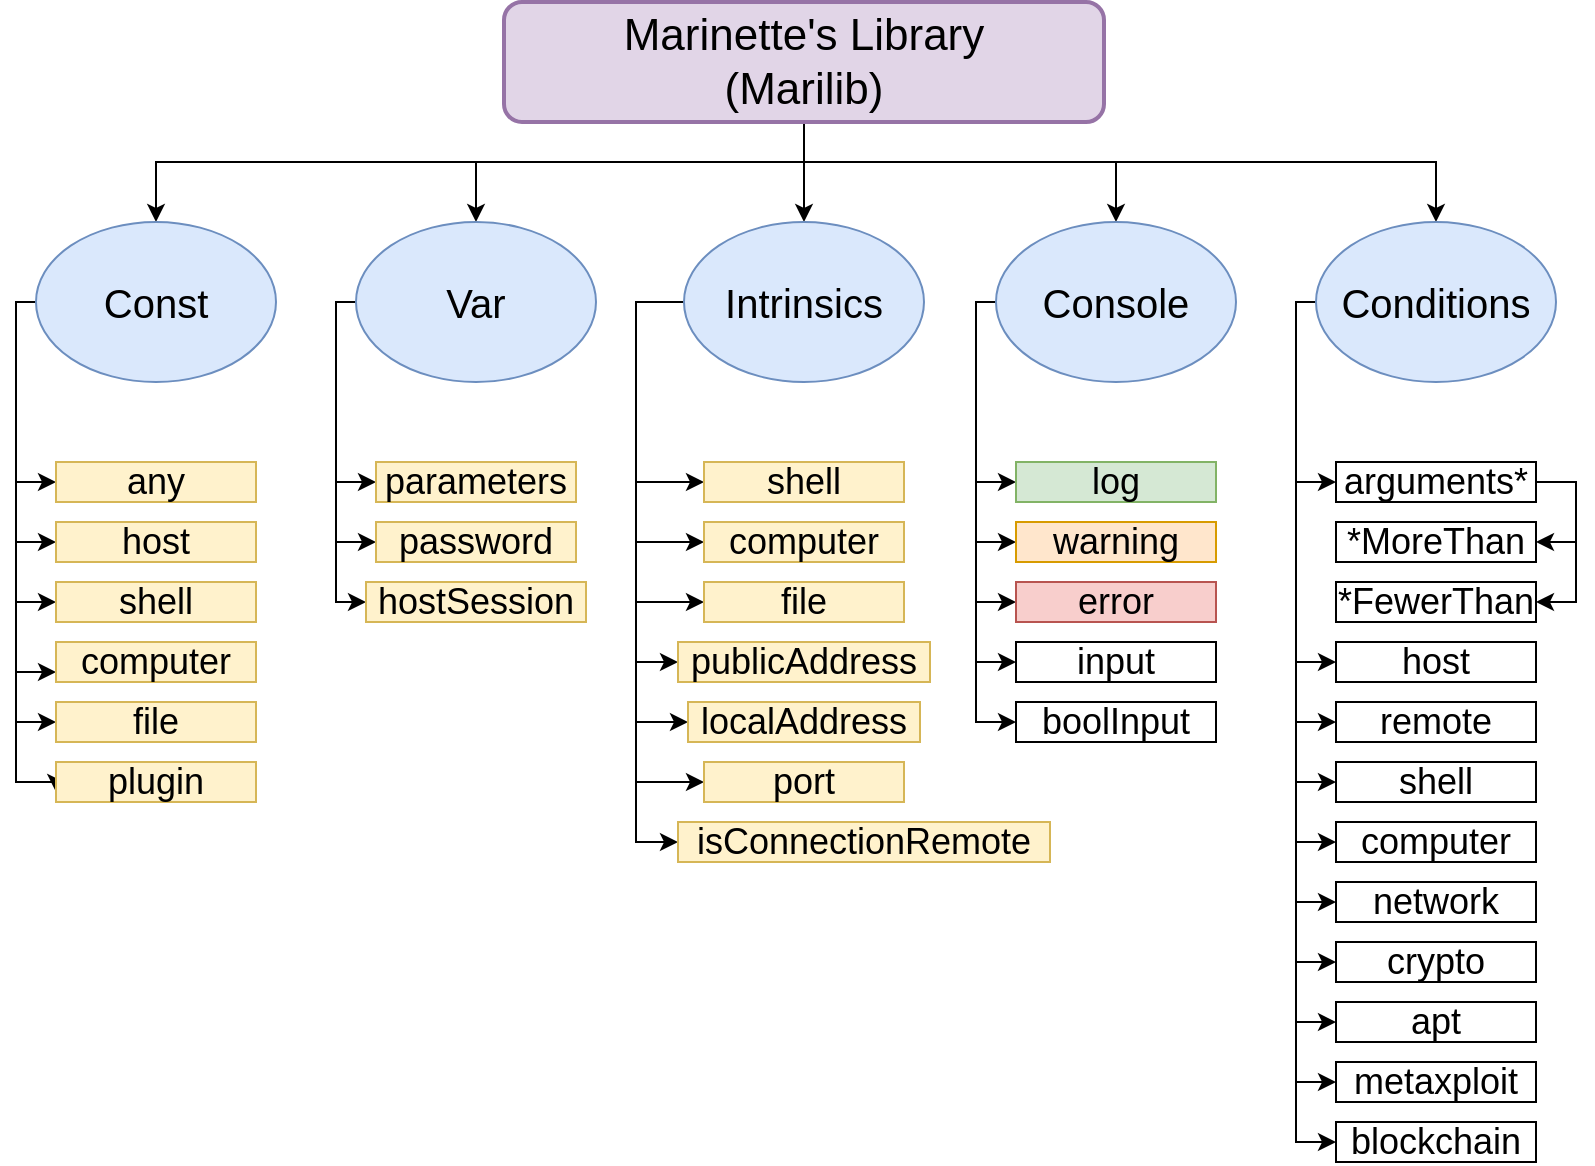 <mxfile version="24.6.4" type="device">
  <diagram name="Страница — 1" id="sjlsFN0KjwH__UNlGHdt">
    <mxGraphModel dx="1050" dy="629" grid="1" gridSize="10" guides="1" tooltips="1" connect="1" arrows="1" fold="1" page="1" pageScale="1" pageWidth="827" pageHeight="1169" math="0" shadow="0">
      <root>
        <mxCell id="0" />
        <mxCell id="1" parent="0" />
        <mxCell id="Hw-WeK4HJ11k3lf1xmXb-17" style="edgeStyle=orthogonalEdgeStyle;rounded=0;orthogonalLoop=1;jettySize=auto;html=1;entryX=0.5;entryY=0;entryDx=0;entryDy=0;" parent="1" source="Hw-WeK4HJ11k3lf1xmXb-3" target="Hw-WeK4HJ11k3lf1xmXb-13" edge="1">
          <mxGeometry relative="1" as="geometry">
            <Array as="points">
              <mxPoint x="414" y="130" />
              <mxPoint x="90" y="130" />
            </Array>
          </mxGeometry>
        </mxCell>
        <mxCell id="Hw-WeK4HJ11k3lf1xmXb-18" style="edgeStyle=orthogonalEdgeStyle;rounded=0;orthogonalLoop=1;jettySize=auto;html=1;entryX=0.5;entryY=0;entryDx=0;entryDy=0;" parent="1" source="Hw-WeK4HJ11k3lf1xmXb-3" target="Hw-WeK4HJ11k3lf1xmXb-14" edge="1">
          <mxGeometry relative="1" as="geometry">
            <Array as="points">
              <mxPoint x="414" y="130" />
              <mxPoint x="250" y="130" />
            </Array>
          </mxGeometry>
        </mxCell>
        <mxCell id="Hw-WeK4HJ11k3lf1xmXb-19" style="edgeStyle=orthogonalEdgeStyle;rounded=0;orthogonalLoop=1;jettySize=auto;html=1;entryX=0.5;entryY=0;entryDx=0;entryDy=0;" parent="1" source="Hw-WeK4HJ11k3lf1xmXb-3" target="Hw-WeK4HJ11k3lf1xmXb-12" edge="1">
          <mxGeometry relative="1" as="geometry" />
        </mxCell>
        <mxCell id="Hw-WeK4HJ11k3lf1xmXb-20" style="edgeStyle=orthogonalEdgeStyle;rounded=0;orthogonalLoop=1;jettySize=auto;html=1;entryX=0.5;entryY=0;entryDx=0;entryDy=0;" parent="1" source="Hw-WeK4HJ11k3lf1xmXb-3" target="Hw-WeK4HJ11k3lf1xmXb-15" edge="1">
          <mxGeometry relative="1" as="geometry">
            <Array as="points">
              <mxPoint x="414" y="130" />
              <mxPoint x="570" y="130" />
            </Array>
          </mxGeometry>
        </mxCell>
        <mxCell id="Hw-WeK4HJ11k3lf1xmXb-21" style="edgeStyle=orthogonalEdgeStyle;rounded=0;orthogonalLoop=1;jettySize=auto;html=1;entryX=0.5;entryY=0;entryDx=0;entryDy=0;" parent="1" source="Hw-WeK4HJ11k3lf1xmXb-3" target="Hw-WeK4HJ11k3lf1xmXb-16" edge="1">
          <mxGeometry relative="1" as="geometry">
            <Array as="points">
              <mxPoint x="414" y="130" />
              <mxPoint x="730" y="130" />
            </Array>
          </mxGeometry>
        </mxCell>
        <mxCell id="Hw-WeK4HJ11k3lf1xmXb-3" value="&lt;font style=&quot;font-size: 22px;&quot;&gt;Marinette&#39;s Library&lt;/font&gt;&lt;div&gt;&lt;font style=&quot;font-size: 22px;&quot;&gt;(Marilib)&lt;/font&gt;&lt;/div&gt;" style="rounded=1;whiteSpace=wrap;html=1;glass=0;strokeWidth=2;fillColor=#e1d5e7;strokeColor=#9673a6;" parent="1" vertex="1">
          <mxGeometry x="264" y="50" width="300" height="60" as="geometry" />
        </mxCell>
        <mxCell id="Hw-WeK4HJ11k3lf1xmXb-57" style="edgeStyle=orthogonalEdgeStyle;rounded=0;orthogonalLoop=1;jettySize=auto;html=1;entryX=0;entryY=0.5;entryDx=0;entryDy=0;" parent="1" source="Hw-WeK4HJ11k3lf1xmXb-12" target="Hw-WeK4HJ11k3lf1xmXb-41" edge="1">
          <mxGeometry relative="1" as="geometry">
            <Array as="points">
              <mxPoint x="330" y="200" />
              <mxPoint x="330" y="290" />
            </Array>
          </mxGeometry>
        </mxCell>
        <mxCell id="Hw-WeK4HJ11k3lf1xmXb-58" style="edgeStyle=orthogonalEdgeStyle;rounded=0;orthogonalLoop=1;jettySize=auto;html=1;entryX=0;entryY=0.5;entryDx=0;entryDy=0;" parent="1" source="Hw-WeK4HJ11k3lf1xmXb-12" target="Hw-WeK4HJ11k3lf1xmXb-42" edge="1">
          <mxGeometry relative="1" as="geometry">
            <Array as="points">
              <mxPoint x="330" y="200" />
              <mxPoint x="330" y="320" />
            </Array>
          </mxGeometry>
        </mxCell>
        <mxCell id="Hw-WeK4HJ11k3lf1xmXb-59" style="edgeStyle=orthogonalEdgeStyle;rounded=0;orthogonalLoop=1;jettySize=auto;html=1;entryX=0;entryY=0.5;entryDx=0;entryDy=0;" parent="1" source="Hw-WeK4HJ11k3lf1xmXb-12" target="Hw-WeK4HJ11k3lf1xmXb-43" edge="1">
          <mxGeometry relative="1" as="geometry">
            <Array as="points">
              <mxPoint x="330" y="200" />
              <mxPoint x="330" y="350" />
            </Array>
          </mxGeometry>
        </mxCell>
        <mxCell id="Hw-WeK4HJ11k3lf1xmXb-60" style="edgeStyle=orthogonalEdgeStyle;rounded=0;orthogonalLoop=1;jettySize=auto;html=1;entryX=0;entryY=0.5;entryDx=0;entryDy=0;" parent="1" source="Hw-WeK4HJ11k3lf1xmXb-12" target="Hw-WeK4HJ11k3lf1xmXb-44" edge="1">
          <mxGeometry relative="1" as="geometry">
            <Array as="points">
              <mxPoint x="330" y="200" />
              <mxPoint x="330" y="380" />
            </Array>
          </mxGeometry>
        </mxCell>
        <mxCell id="Hw-WeK4HJ11k3lf1xmXb-61" style="edgeStyle=orthogonalEdgeStyle;rounded=0;orthogonalLoop=1;jettySize=auto;html=1;entryX=0;entryY=0.5;entryDx=0;entryDy=0;" parent="1" source="Hw-WeK4HJ11k3lf1xmXb-12" target="Hw-WeK4HJ11k3lf1xmXb-45" edge="1">
          <mxGeometry relative="1" as="geometry">
            <Array as="points">
              <mxPoint x="330" y="200" />
              <mxPoint x="330" y="410" />
            </Array>
          </mxGeometry>
        </mxCell>
        <mxCell id="Hw-WeK4HJ11k3lf1xmXb-62" style="edgeStyle=orthogonalEdgeStyle;rounded=0;orthogonalLoop=1;jettySize=auto;html=1;entryX=0;entryY=0.5;entryDx=0;entryDy=0;" parent="1" source="Hw-WeK4HJ11k3lf1xmXb-12" target="Hw-WeK4HJ11k3lf1xmXb-46" edge="1">
          <mxGeometry relative="1" as="geometry">
            <Array as="points">
              <mxPoint x="330" y="200" />
              <mxPoint x="330" y="440" />
            </Array>
          </mxGeometry>
        </mxCell>
        <mxCell id="Hw-WeK4HJ11k3lf1xmXb-63" style="edgeStyle=orthogonalEdgeStyle;rounded=0;orthogonalLoop=1;jettySize=auto;html=1;entryX=0;entryY=0.5;entryDx=0;entryDy=0;" parent="1" source="Hw-WeK4HJ11k3lf1xmXb-12" target="Hw-WeK4HJ11k3lf1xmXb-47" edge="1">
          <mxGeometry relative="1" as="geometry">
            <Array as="points">
              <mxPoint x="330" y="200" />
              <mxPoint x="330" y="470" />
            </Array>
          </mxGeometry>
        </mxCell>
        <mxCell id="Hw-WeK4HJ11k3lf1xmXb-12" value="Intrinsics" style="ellipse;whiteSpace=wrap;html=1;fontSize=20;fillColor=#dae8fc;strokeColor=#6c8ebf;" parent="1" vertex="1">
          <mxGeometry x="354" y="160" width="120" height="80" as="geometry" />
        </mxCell>
        <mxCell id="Hw-WeK4HJ11k3lf1xmXb-32" style="edgeStyle=orthogonalEdgeStyle;rounded=0;orthogonalLoop=1;jettySize=auto;html=1;entryX=0;entryY=0.5;entryDx=0;entryDy=0;" parent="1" source="Hw-WeK4HJ11k3lf1xmXb-13" target="Hw-WeK4HJ11k3lf1xmXb-26" edge="1">
          <mxGeometry relative="1" as="geometry">
            <Array as="points">
              <mxPoint x="20" y="200" />
              <mxPoint x="20" y="290" />
            </Array>
          </mxGeometry>
        </mxCell>
        <mxCell id="Hw-WeK4HJ11k3lf1xmXb-33" style="edgeStyle=orthogonalEdgeStyle;rounded=0;orthogonalLoop=1;jettySize=auto;html=1;entryX=0;entryY=0.5;entryDx=0;entryDy=0;" parent="1" source="Hw-WeK4HJ11k3lf1xmXb-13" target="Hw-WeK4HJ11k3lf1xmXb-27" edge="1">
          <mxGeometry relative="1" as="geometry">
            <Array as="points">
              <mxPoint x="20" y="200" />
              <mxPoint x="20" y="320" />
            </Array>
          </mxGeometry>
        </mxCell>
        <mxCell id="Hw-WeK4HJ11k3lf1xmXb-34" style="edgeStyle=orthogonalEdgeStyle;rounded=0;orthogonalLoop=1;jettySize=auto;html=1;entryX=0;entryY=0.75;entryDx=0;entryDy=0;" parent="1" source="Hw-WeK4HJ11k3lf1xmXb-13" target="Hw-WeK4HJ11k3lf1xmXb-29" edge="1">
          <mxGeometry relative="1" as="geometry">
            <Array as="points">
              <mxPoint x="20" y="200" />
              <mxPoint x="20" y="385" />
            </Array>
          </mxGeometry>
        </mxCell>
        <mxCell id="Hw-WeK4HJ11k3lf1xmXb-35" style="edgeStyle=orthogonalEdgeStyle;rounded=0;orthogonalLoop=1;jettySize=auto;html=1;entryX=0;entryY=0.5;entryDx=0;entryDy=0;" parent="1" source="Hw-WeK4HJ11k3lf1xmXb-13" target="Hw-WeK4HJ11k3lf1xmXb-28" edge="1">
          <mxGeometry relative="1" as="geometry">
            <Array as="points">
              <mxPoint x="20" y="200" />
              <mxPoint x="20" y="350" />
            </Array>
          </mxGeometry>
        </mxCell>
        <mxCell id="Hw-WeK4HJ11k3lf1xmXb-36" style="edgeStyle=orthogonalEdgeStyle;rounded=0;orthogonalLoop=1;jettySize=auto;html=1;entryX=0;entryY=0.5;entryDx=0;entryDy=0;" parent="1" source="Hw-WeK4HJ11k3lf1xmXb-13" target="Hw-WeK4HJ11k3lf1xmXb-30" edge="1">
          <mxGeometry relative="1" as="geometry">
            <Array as="points">
              <mxPoint x="20" y="200" />
              <mxPoint x="20" y="410" />
            </Array>
          </mxGeometry>
        </mxCell>
        <mxCell id="Hw-WeK4HJ11k3lf1xmXb-37" style="edgeStyle=orthogonalEdgeStyle;rounded=0;orthogonalLoop=1;jettySize=auto;html=1;entryX=0;entryY=0.75;entryDx=0;entryDy=0;" parent="1" source="Hw-WeK4HJ11k3lf1xmXb-13" target="Hw-WeK4HJ11k3lf1xmXb-31" edge="1">
          <mxGeometry relative="1" as="geometry">
            <Array as="points">
              <mxPoint x="20" y="200" />
              <mxPoint x="20" y="440" />
              <mxPoint x="40" y="440" />
            </Array>
          </mxGeometry>
        </mxCell>
        <mxCell id="Hw-WeK4HJ11k3lf1xmXb-13" value="Const" style="ellipse;whiteSpace=wrap;html=1;fontSize=20;fillColor=#dae8fc;strokeColor=#6c8ebf;" parent="1" vertex="1">
          <mxGeometry x="30" y="160" width="120" height="80" as="geometry" />
        </mxCell>
        <mxCell id="Hw-WeK4HJ11k3lf1xmXb-54" style="edgeStyle=orthogonalEdgeStyle;rounded=0;orthogonalLoop=1;jettySize=auto;html=1;entryX=0;entryY=0.5;entryDx=0;entryDy=0;" parent="1" source="Hw-WeK4HJ11k3lf1xmXb-14" target="Hw-WeK4HJ11k3lf1xmXb-38" edge="1">
          <mxGeometry relative="1" as="geometry">
            <Array as="points">
              <mxPoint x="180" y="200" />
              <mxPoint x="180" y="290" />
            </Array>
          </mxGeometry>
        </mxCell>
        <mxCell id="Hw-WeK4HJ11k3lf1xmXb-55" style="edgeStyle=orthogonalEdgeStyle;rounded=0;orthogonalLoop=1;jettySize=auto;html=1;entryX=0;entryY=0.5;entryDx=0;entryDy=0;" parent="1" source="Hw-WeK4HJ11k3lf1xmXb-14" target="Hw-WeK4HJ11k3lf1xmXb-39" edge="1">
          <mxGeometry relative="1" as="geometry">
            <Array as="points">
              <mxPoint x="180" y="200" />
              <mxPoint x="180" y="320" />
            </Array>
          </mxGeometry>
        </mxCell>
        <mxCell id="Hw-WeK4HJ11k3lf1xmXb-56" style="edgeStyle=orthogonalEdgeStyle;rounded=0;orthogonalLoop=1;jettySize=auto;html=1;entryX=0;entryY=0.5;entryDx=0;entryDy=0;" parent="1" source="Hw-WeK4HJ11k3lf1xmXb-14" target="Hw-WeK4HJ11k3lf1xmXb-40" edge="1">
          <mxGeometry relative="1" as="geometry">
            <Array as="points">
              <mxPoint x="180" y="200" />
              <mxPoint x="180" y="350" />
            </Array>
          </mxGeometry>
        </mxCell>
        <mxCell id="Hw-WeK4HJ11k3lf1xmXb-14" value="Var" style="ellipse;whiteSpace=wrap;html=1;fontSize=20;fillColor=#dae8fc;strokeColor=#6c8ebf;" parent="1" vertex="1">
          <mxGeometry x="190" y="160" width="120" height="80" as="geometry" />
        </mxCell>
        <mxCell id="Hw-WeK4HJ11k3lf1xmXb-64" style="edgeStyle=orthogonalEdgeStyle;rounded=0;orthogonalLoop=1;jettySize=auto;html=1;entryX=0;entryY=0.5;entryDx=0;entryDy=0;" parent="1" source="Hw-WeK4HJ11k3lf1xmXb-15" target="Hw-WeK4HJ11k3lf1xmXb-48" edge="1">
          <mxGeometry relative="1" as="geometry">
            <Array as="points">
              <mxPoint x="500" y="200" />
              <mxPoint x="500" y="290" />
            </Array>
          </mxGeometry>
        </mxCell>
        <mxCell id="Hw-WeK4HJ11k3lf1xmXb-65" style="edgeStyle=orthogonalEdgeStyle;rounded=0;orthogonalLoop=1;jettySize=auto;html=1;entryX=0;entryY=0.5;entryDx=0;entryDy=0;" parent="1" source="Hw-WeK4HJ11k3lf1xmXb-15" target="Hw-WeK4HJ11k3lf1xmXb-49" edge="1">
          <mxGeometry relative="1" as="geometry">
            <Array as="points">
              <mxPoint x="500" y="200" />
              <mxPoint x="500" y="320" />
            </Array>
          </mxGeometry>
        </mxCell>
        <mxCell id="Hw-WeK4HJ11k3lf1xmXb-66" style="edgeStyle=orthogonalEdgeStyle;rounded=0;orthogonalLoop=1;jettySize=auto;html=1;entryX=0;entryY=0.5;entryDx=0;entryDy=0;" parent="1" source="Hw-WeK4HJ11k3lf1xmXb-15" target="Hw-WeK4HJ11k3lf1xmXb-50" edge="1">
          <mxGeometry relative="1" as="geometry">
            <Array as="points">
              <mxPoint x="500" y="200" />
              <mxPoint x="500" y="350" />
            </Array>
          </mxGeometry>
        </mxCell>
        <mxCell id="Hw-WeK4HJ11k3lf1xmXb-67" style="edgeStyle=orthogonalEdgeStyle;rounded=0;orthogonalLoop=1;jettySize=auto;html=1;entryX=0;entryY=0.5;entryDx=0;entryDy=0;" parent="1" source="Hw-WeK4HJ11k3lf1xmXb-15" target="Hw-WeK4HJ11k3lf1xmXb-51" edge="1">
          <mxGeometry relative="1" as="geometry">
            <Array as="points">
              <mxPoint x="500" y="200" />
              <mxPoint x="500" y="380" />
            </Array>
          </mxGeometry>
        </mxCell>
        <mxCell id="Hw-WeK4HJ11k3lf1xmXb-68" style="edgeStyle=orthogonalEdgeStyle;rounded=0;orthogonalLoop=1;jettySize=auto;html=1;entryX=0;entryY=0.5;entryDx=0;entryDy=0;" parent="1" source="Hw-WeK4HJ11k3lf1xmXb-15" target="Hw-WeK4HJ11k3lf1xmXb-52" edge="1">
          <mxGeometry relative="1" as="geometry">
            <Array as="points">
              <mxPoint x="500" y="200" />
              <mxPoint x="500" y="410" />
            </Array>
          </mxGeometry>
        </mxCell>
        <mxCell id="Hw-WeK4HJ11k3lf1xmXb-15" value="Console" style="ellipse;whiteSpace=wrap;html=1;fontSize=20;fillColor=#dae8fc;strokeColor=#6c8ebf;" parent="1" vertex="1">
          <mxGeometry x="510" y="160" width="120" height="80" as="geometry" />
        </mxCell>
        <mxCell id="Hw-WeK4HJ11k3lf1xmXb-81" style="edgeStyle=orthogonalEdgeStyle;rounded=0;orthogonalLoop=1;jettySize=auto;html=1;entryX=0;entryY=0.5;entryDx=0;entryDy=0;" parent="1" source="Hw-WeK4HJ11k3lf1xmXb-16" target="Hw-WeK4HJ11k3lf1xmXb-69" edge="1">
          <mxGeometry relative="1" as="geometry">
            <Array as="points">
              <mxPoint x="660" y="200" />
              <mxPoint x="660" y="290" />
            </Array>
          </mxGeometry>
        </mxCell>
        <mxCell id="Hw-WeK4HJ11k3lf1xmXb-82" style="edgeStyle=orthogonalEdgeStyle;rounded=0;orthogonalLoop=1;jettySize=auto;html=1;entryX=0;entryY=0.5;entryDx=0;entryDy=0;" parent="1" source="Hw-WeK4HJ11k3lf1xmXb-16" target="Hw-WeK4HJ11k3lf1xmXb-72" edge="1">
          <mxGeometry relative="1" as="geometry">
            <Array as="points">
              <mxPoint x="660" y="200" />
              <mxPoint x="660" y="380" />
            </Array>
          </mxGeometry>
        </mxCell>
        <mxCell id="Hw-WeK4HJ11k3lf1xmXb-83" style="edgeStyle=orthogonalEdgeStyle;rounded=0;orthogonalLoop=1;jettySize=auto;html=1;entryX=0;entryY=0.5;entryDx=0;entryDy=0;" parent="1" source="Hw-WeK4HJ11k3lf1xmXb-16" target="Hw-WeK4HJ11k3lf1xmXb-73" edge="1">
          <mxGeometry relative="1" as="geometry">
            <Array as="points">
              <mxPoint x="660" y="200" />
              <mxPoint x="660" y="410" />
            </Array>
          </mxGeometry>
        </mxCell>
        <mxCell id="Hw-WeK4HJ11k3lf1xmXb-84" style="edgeStyle=orthogonalEdgeStyle;rounded=0;orthogonalLoop=1;jettySize=auto;html=1;entryX=0;entryY=0.5;entryDx=0;entryDy=0;" parent="1" source="Hw-WeK4HJ11k3lf1xmXb-16" target="Hw-WeK4HJ11k3lf1xmXb-74" edge="1">
          <mxGeometry relative="1" as="geometry">
            <Array as="points">
              <mxPoint x="660" y="200" />
              <mxPoint x="660" y="440" />
            </Array>
          </mxGeometry>
        </mxCell>
        <mxCell id="Hw-WeK4HJ11k3lf1xmXb-85" style="edgeStyle=orthogonalEdgeStyle;rounded=0;orthogonalLoop=1;jettySize=auto;html=1;entryX=0;entryY=0.5;entryDx=0;entryDy=0;" parent="1" source="Hw-WeK4HJ11k3lf1xmXb-16" target="Hw-WeK4HJ11k3lf1xmXb-75" edge="1">
          <mxGeometry relative="1" as="geometry">
            <Array as="points">
              <mxPoint x="660" y="200" />
              <mxPoint x="660" y="470" />
            </Array>
          </mxGeometry>
        </mxCell>
        <mxCell id="Hw-WeK4HJ11k3lf1xmXb-86" style="edgeStyle=orthogonalEdgeStyle;rounded=0;orthogonalLoop=1;jettySize=auto;html=1;entryX=0;entryY=0.5;entryDx=0;entryDy=0;" parent="1" source="Hw-WeK4HJ11k3lf1xmXb-16" target="Hw-WeK4HJ11k3lf1xmXb-76" edge="1">
          <mxGeometry relative="1" as="geometry">
            <Array as="points">
              <mxPoint x="660" y="200" />
              <mxPoint x="660" y="500" />
            </Array>
          </mxGeometry>
        </mxCell>
        <mxCell id="Hw-WeK4HJ11k3lf1xmXb-87" style="edgeStyle=orthogonalEdgeStyle;rounded=0;orthogonalLoop=1;jettySize=auto;html=1;entryX=0;entryY=0.5;entryDx=0;entryDy=0;" parent="1" source="Hw-WeK4HJ11k3lf1xmXb-16" target="Hw-WeK4HJ11k3lf1xmXb-77" edge="1">
          <mxGeometry relative="1" as="geometry">
            <Array as="points">
              <mxPoint x="660" y="200" />
              <mxPoint x="660" y="530" />
            </Array>
          </mxGeometry>
        </mxCell>
        <mxCell id="Hw-WeK4HJ11k3lf1xmXb-88" style="edgeStyle=orthogonalEdgeStyle;rounded=0;orthogonalLoop=1;jettySize=auto;html=1;entryX=0;entryY=0.5;entryDx=0;entryDy=0;" parent="1" source="Hw-WeK4HJ11k3lf1xmXb-16" target="Hw-WeK4HJ11k3lf1xmXb-78" edge="1">
          <mxGeometry relative="1" as="geometry">
            <Array as="points">
              <mxPoint x="660" y="200" />
              <mxPoint x="660" y="560" />
            </Array>
          </mxGeometry>
        </mxCell>
        <mxCell id="Hw-WeK4HJ11k3lf1xmXb-89" style="edgeStyle=orthogonalEdgeStyle;rounded=0;orthogonalLoop=1;jettySize=auto;html=1;entryX=0;entryY=0.5;entryDx=0;entryDy=0;" parent="1" source="Hw-WeK4HJ11k3lf1xmXb-16" target="Hw-WeK4HJ11k3lf1xmXb-79" edge="1">
          <mxGeometry relative="1" as="geometry">
            <Array as="points">
              <mxPoint x="660" y="200" />
              <mxPoint x="660" y="590" />
            </Array>
          </mxGeometry>
        </mxCell>
        <mxCell id="Hw-WeK4HJ11k3lf1xmXb-90" style="edgeStyle=orthogonalEdgeStyle;rounded=0;orthogonalLoop=1;jettySize=auto;html=1;entryX=0;entryY=0.5;entryDx=0;entryDy=0;" parent="1" source="Hw-WeK4HJ11k3lf1xmXb-16" target="Hw-WeK4HJ11k3lf1xmXb-80" edge="1">
          <mxGeometry relative="1" as="geometry">
            <Array as="points">
              <mxPoint x="660" y="200" />
              <mxPoint x="660" y="620" />
            </Array>
          </mxGeometry>
        </mxCell>
        <mxCell id="Hw-WeK4HJ11k3lf1xmXb-16" value="Conditions" style="ellipse;whiteSpace=wrap;html=1;fontSize=20;fillColor=#dae8fc;strokeColor=#6c8ebf;" parent="1" vertex="1">
          <mxGeometry x="670" y="160" width="120" height="80" as="geometry" />
        </mxCell>
        <mxCell id="Hw-WeK4HJ11k3lf1xmXb-26" value="any" style="rounded=0;whiteSpace=wrap;html=1;fontSize=18;fillColor=#fff2cc;strokeColor=#d6b656;" parent="1" vertex="1">
          <mxGeometry x="40" y="280" width="100" height="20" as="geometry" />
        </mxCell>
        <mxCell id="Hw-WeK4HJ11k3lf1xmXb-27" value="host" style="rounded=0;whiteSpace=wrap;html=1;fontSize=18;fillColor=#fff2cc;strokeColor=#d6b656;" parent="1" vertex="1">
          <mxGeometry x="40" y="310" width="100" height="20" as="geometry" />
        </mxCell>
        <mxCell id="Hw-WeK4HJ11k3lf1xmXb-28" value="shell" style="rounded=0;whiteSpace=wrap;html=1;fontSize=18;fillColor=#fff2cc;strokeColor=#d6b656;" parent="1" vertex="1">
          <mxGeometry x="40" y="340" width="100" height="20" as="geometry" />
        </mxCell>
        <mxCell id="Hw-WeK4HJ11k3lf1xmXb-29" value="computer" style="rounded=0;whiteSpace=wrap;html=1;fontSize=18;fillColor=#fff2cc;strokeColor=#d6b656;" parent="1" vertex="1">
          <mxGeometry x="40" y="370" width="100" height="20" as="geometry" />
        </mxCell>
        <mxCell id="Hw-WeK4HJ11k3lf1xmXb-30" value="file" style="rounded=0;whiteSpace=wrap;html=1;fontSize=18;fillColor=#fff2cc;strokeColor=#d6b656;" parent="1" vertex="1">
          <mxGeometry x="40" y="400" width="100" height="20" as="geometry" />
        </mxCell>
        <mxCell id="Hw-WeK4HJ11k3lf1xmXb-31" value="plugin" style="rounded=0;whiteSpace=wrap;html=1;fontSize=18;fillColor=#fff2cc;strokeColor=#d6b656;" parent="1" vertex="1">
          <mxGeometry x="40" y="430" width="100" height="20" as="geometry" />
        </mxCell>
        <mxCell id="Hw-WeK4HJ11k3lf1xmXb-38" value="parameters" style="rounded=0;whiteSpace=wrap;html=1;fontSize=18;fillColor=#fff2cc;strokeColor=#d6b656;" parent="1" vertex="1">
          <mxGeometry x="200" y="280" width="100" height="20" as="geometry" />
        </mxCell>
        <mxCell id="Hw-WeK4HJ11k3lf1xmXb-39" value="password" style="rounded=0;whiteSpace=wrap;html=1;fontSize=18;fillColor=#fff2cc;strokeColor=#d6b656;" parent="1" vertex="1">
          <mxGeometry x="200" y="310" width="100" height="20" as="geometry" />
        </mxCell>
        <mxCell id="Hw-WeK4HJ11k3lf1xmXb-40" value="hostSession" style="rounded=0;whiteSpace=wrap;html=1;fontSize=18;fillColor=#fff2cc;strokeColor=#d6b656;" parent="1" vertex="1">
          <mxGeometry x="195" y="340" width="110" height="20" as="geometry" />
        </mxCell>
        <mxCell id="Hw-WeK4HJ11k3lf1xmXb-41" value="shell" style="rounded=0;whiteSpace=wrap;html=1;fontSize=18;fillColor=#fff2cc;strokeColor=#d6b656;" parent="1" vertex="1">
          <mxGeometry x="364" y="280" width="100" height="20" as="geometry" />
        </mxCell>
        <mxCell id="Hw-WeK4HJ11k3lf1xmXb-42" value="computer" style="rounded=0;whiteSpace=wrap;html=1;fontSize=18;fillColor=#fff2cc;strokeColor=#d6b656;" parent="1" vertex="1">
          <mxGeometry x="364" y="310" width="100" height="20" as="geometry" />
        </mxCell>
        <mxCell id="Hw-WeK4HJ11k3lf1xmXb-43" value="file" style="rounded=0;whiteSpace=wrap;html=1;fontSize=18;fillColor=#fff2cc;strokeColor=#d6b656;" parent="1" vertex="1">
          <mxGeometry x="364" y="340" width="100" height="20" as="geometry" />
        </mxCell>
        <mxCell id="Hw-WeK4HJ11k3lf1xmXb-44" value="publicAddress" style="rounded=0;whiteSpace=wrap;html=1;fontSize=18;fillColor=#fff2cc;strokeColor=#d6b656;" parent="1" vertex="1">
          <mxGeometry x="351" y="370" width="126" height="20" as="geometry" />
        </mxCell>
        <mxCell id="Hw-WeK4HJ11k3lf1xmXb-45" value="localAddress" style="rounded=0;whiteSpace=wrap;html=1;fontSize=18;fillColor=#fff2cc;strokeColor=#d6b656;" parent="1" vertex="1">
          <mxGeometry x="356" y="400" width="116" height="20" as="geometry" />
        </mxCell>
        <mxCell id="Hw-WeK4HJ11k3lf1xmXb-46" value="port" style="rounded=0;whiteSpace=wrap;html=1;fontSize=18;fillColor=#fff2cc;strokeColor=#d6b656;" parent="1" vertex="1">
          <mxGeometry x="364" y="430" width="100" height="20" as="geometry" />
        </mxCell>
        <mxCell id="Hw-WeK4HJ11k3lf1xmXb-47" value="isConnectionRemote" style="rounded=0;whiteSpace=wrap;html=1;fontSize=18;fillColor=#fff2cc;strokeColor=#d6b656;" parent="1" vertex="1">
          <mxGeometry x="351" y="460" width="186" height="20" as="geometry" />
        </mxCell>
        <mxCell id="Hw-WeK4HJ11k3lf1xmXb-48" value="log" style="rounded=0;whiteSpace=wrap;html=1;fontSize=18;fillColor=#d5e8d4;strokeColor=#82b366;" parent="1" vertex="1">
          <mxGeometry x="520" y="280" width="100" height="20" as="geometry" />
        </mxCell>
        <mxCell id="Hw-WeK4HJ11k3lf1xmXb-49" value="warning" style="rounded=0;whiteSpace=wrap;html=1;fontSize=18;fillColor=#ffe6cc;strokeColor=#d79b00;" parent="1" vertex="1">
          <mxGeometry x="520" y="310" width="100" height="20" as="geometry" />
        </mxCell>
        <mxCell id="Hw-WeK4HJ11k3lf1xmXb-50" value="error" style="rounded=0;whiteSpace=wrap;html=1;fontSize=18;fillColor=#f8cecc;strokeColor=#b85450;" parent="1" vertex="1">
          <mxGeometry x="520" y="340" width="100" height="20" as="geometry" />
        </mxCell>
        <mxCell id="Hw-WeK4HJ11k3lf1xmXb-51" value="input" style="rounded=0;whiteSpace=wrap;html=1;fontSize=18;" parent="1" vertex="1">
          <mxGeometry x="520" y="370" width="100" height="20" as="geometry" />
        </mxCell>
        <mxCell id="Hw-WeK4HJ11k3lf1xmXb-52" value="boolInput" style="rounded=0;whiteSpace=wrap;html=1;fontSize=18;" parent="1" vertex="1">
          <mxGeometry x="520" y="400" width="100" height="20" as="geometry" />
        </mxCell>
        <mxCell id="Hw-WeK4HJ11k3lf1xmXb-91" style="edgeStyle=orthogonalEdgeStyle;rounded=0;orthogonalLoop=1;jettySize=auto;html=1;entryX=1;entryY=0.5;entryDx=0;entryDy=0;" parent="1" source="Hw-WeK4HJ11k3lf1xmXb-69" target="Hw-WeK4HJ11k3lf1xmXb-70" edge="1">
          <mxGeometry relative="1" as="geometry">
            <Array as="points">
              <mxPoint x="800" y="290" />
              <mxPoint x="800" y="320" />
            </Array>
          </mxGeometry>
        </mxCell>
        <mxCell id="Hw-WeK4HJ11k3lf1xmXb-92" style="edgeStyle=orthogonalEdgeStyle;rounded=0;orthogonalLoop=1;jettySize=auto;html=1;entryX=1;entryY=0.5;entryDx=0;entryDy=0;" parent="1" source="Hw-WeK4HJ11k3lf1xmXb-69" target="Hw-WeK4HJ11k3lf1xmXb-71" edge="1">
          <mxGeometry relative="1" as="geometry">
            <Array as="points">
              <mxPoint x="800" y="290" />
              <mxPoint x="800" y="350" />
            </Array>
          </mxGeometry>
        </mxCell>
        <mxCell id="Hw-WeK4HJ11k3lf1xmXb-69" value="arguments*" style="rounded=0;whiteSpace=wrap;html=1;fontSize=18;" parent="1" vertex="1">
          <mxGeometry x="680" y="280" width="100" height="20" as="geometry" />
        </mxCell>
        <mxCell id="Hw-WeK4HJ11k3lf1xmXb-70" value="*MoreThan" style="rounded=0;whiteSpace=wrap;html=1;fontSize=18;" parent="1" vertex="1">
          <mxGeometry x="680" y="310" width="100" height="20" as="geometry" />
        </mxCell>
        <mxCell id="Hw-WeK4HJ11k3lf1xmXb-71" value="*FewerThan" style="rounded=0;whiteSpace=wrap;html=1;fontSize=18;" parent="1" vertex="1">
          <mxGeometry x="680" y="340" width="100" height="20" as="geometry" />
        </mxCell>
        <mxCell id="Hw-WeK4HJ11k3lf1xmXb-72" value="host" style="rounded=0;whiteSpace=wrap;html=1;fontSize=18;" parent="1" vertex="1">
          <mxGeometry x="680" y="370" width="100" height="20" as="geometry" />
        </mxCell>
        <mxCell id="Hw-WeK4HJ11k3lf1xmXb-73" value="remote" style="rounded=0;whiteSpace=wrap;html=1;fontSize=18;" parent="1" vertex="1">
          <mxGeometry x="680" y="400" width="100" height="20" as="geometry" />
        </mxCell>
        <mxCell id="Hw-WeK4HJ11k3lf1xmXb-74" value="shell" style="rounded=0;whiteSpace=wrap;html=1;fontSize=18;" parent="1" vertex="1">
          <mxGeometry x="680" y="430" width="100" height="20" as="geometry" />
        </mxCell>
        <mxCell id="Hw-WeK4HJ11k3lf1xmXb-75" value="computer" style="rounded=0;whiteSpace=wrap;html=1;fontSize=18;" parent="1" vertex="1">
          <mxGeometry x="680" y="460" width="100" height="20" as="geometry" />
        </mxCell>
        <mxCell id="Hw-WeK4HJ11k3lf1xmXb-76" value="network" style="rounded=0;whiteSpace=wrap;html=1;fontSize=18;" parent="1" vertex="1">
          <mxGeometry x="680" y="490" width="100" height="20" as="geometry" />
        </mxCell>
        <mxCell id="Hw-WeK4HJ11k3lf1xmXb-77" value="crypto" style="rounded=0;whiteSpace=wrap;html=1;fontSize=18;" parent="1" vertex="1">
          <mxGeometry x="680" y="520" width="100" height="20" as="geometry" />
        </mxCell>
        <mxCell id="Hw-WeK4HJ11k3lf1xmXb-78" value="apt" style="rounded=0;whiteSpace=wrap;html=1;fontSize=18;" parent="1" vertex="1">
          <mxGeometry x="680" y="550" width="100" height="20" as="geometry" />
        </mxCell>
        <mxCell id="Hw-WeK4HJ11k3lf1xmXb-79" value="metaxploit" style="rounded=0;whiteSpace=wrap;html=1;fontSize=18;" parent="1" vertex="1">
          <mxGeometry x="680" y="580" width="100" height="20" as="geometry" />
        </mxCell>
        <mxCell id="Hw-WeK4HJ11k3lf1xmXb-80" value="blockchain" style="rounded=0;whiteSpace=wrap;html=1;fontSize=18;" parent="1" vertex="1">
          <mxGeometry x="680" y="610" width="100" height="20" as="geometry" />
        </mxCell>
      </root>
    </mxGraphModel>
  </diagram>
</mxfile>

